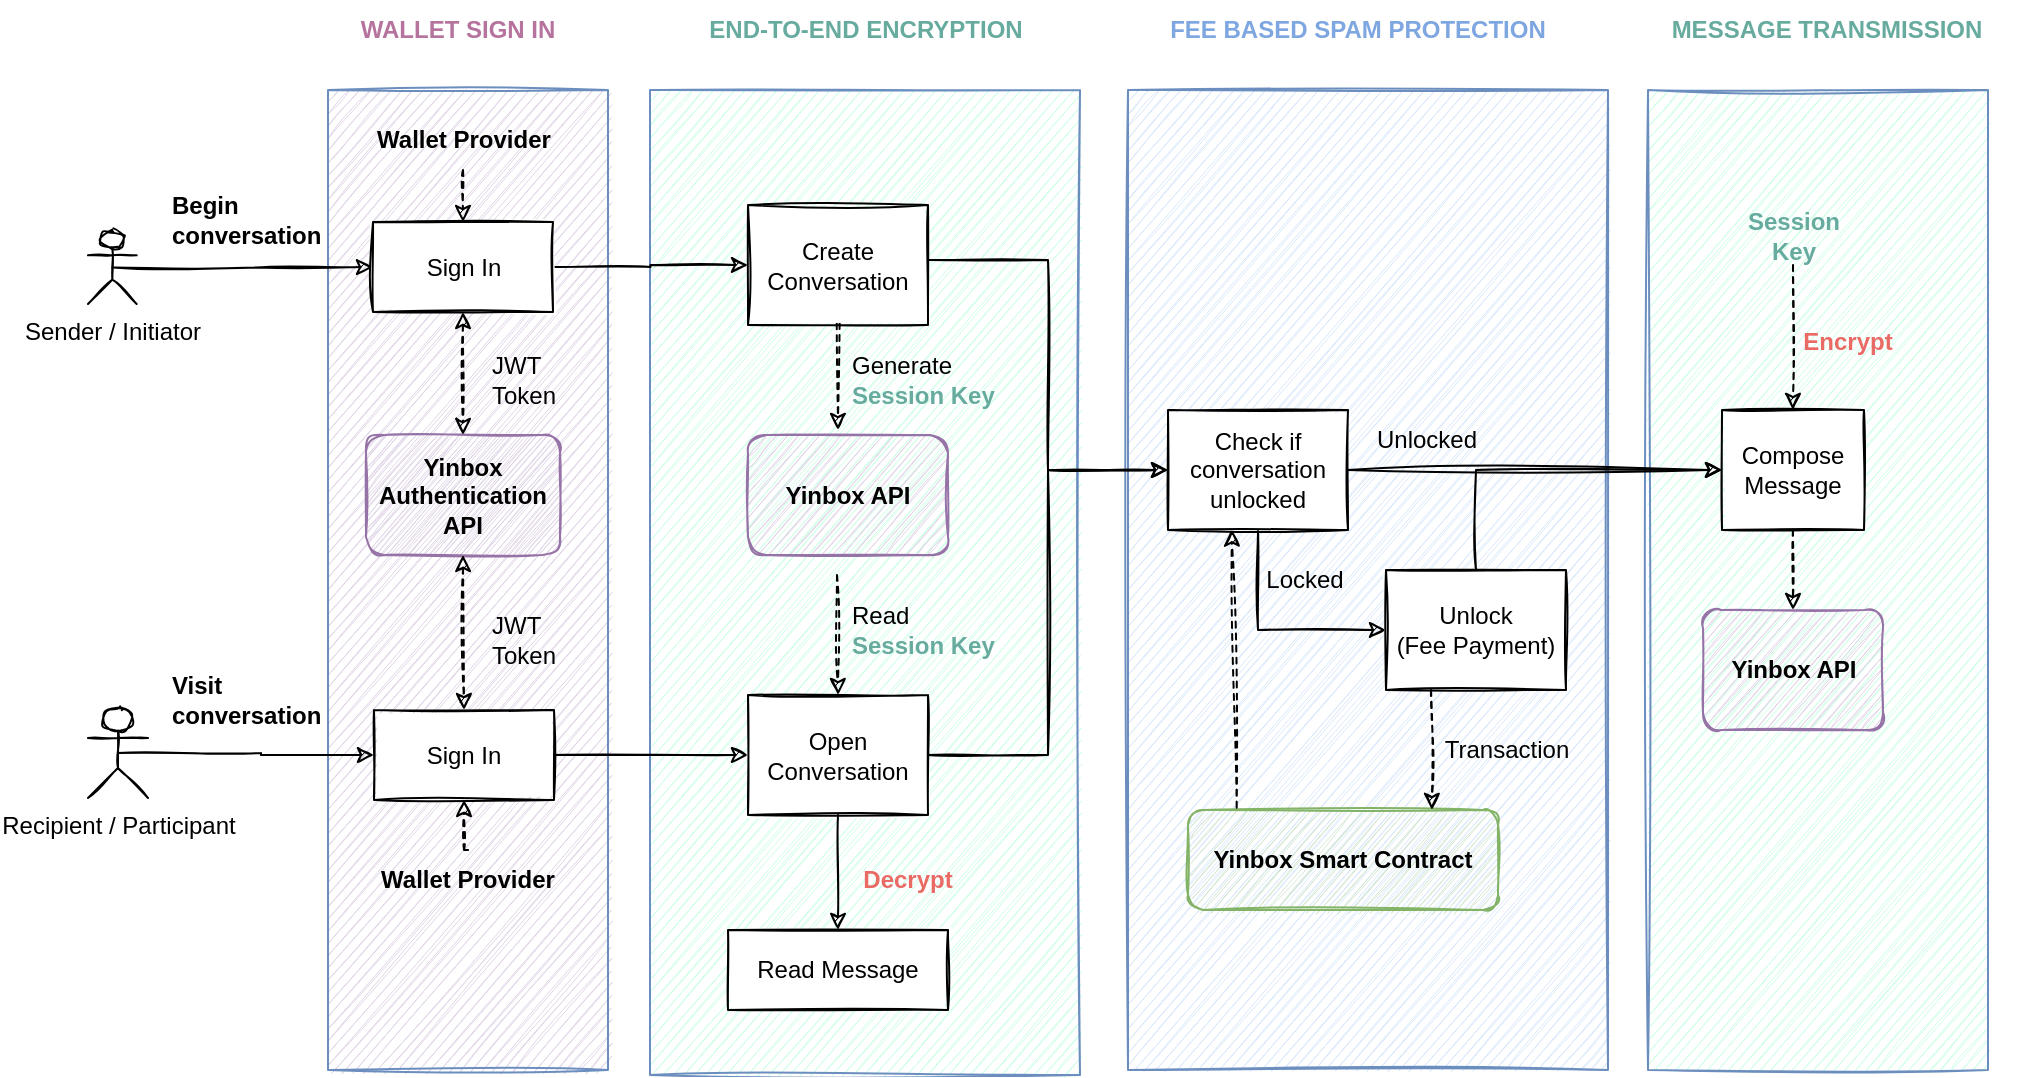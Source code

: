 <mxfile version="20.5.3" type="device"><diagram id="dItS-CcKHMRLm6iRsAD-" name="Page-1"><mxGraphModel dx="2178" dy="726" grid="1" gridSize="10" guides="1" tooltips="1" connect="1" arrows="1" fold="1" page="1" pageScale="1" pageWidth="827" pageHeight="1169" math="0" shadow="0"><root><mxCell id="0"/><mxCell id="1" parent="0"/><mxCell id="Alsz5PATsYGkB-6qdqrF-25" value="" style="rounded=0;whiteSpace=wrap;html=1;fillColor=#E1D5E7;strokeColor=#6c8ebf;sketch=1;" vertex="1" parent="1"><mxGeometry x="-20" y="130" width="140" height="490" as="geometry"/></mxCell><mxCell id="Alsz5PATsYGkB-6qdqrF-16" value="" style="rounded=0;whiteSpace=wrap;html=1;fillColor=#CCFFE6;strokeColor=#6c8ebf;sketch=1;" vertex="1" parent="1"><mxGeometry x="640" y="130" width="170" height="490" as="geometry"/></mxCell><mxCell id="BOXNFUwOsGxEtszsmiaQ-26" value="" style="rounded=0;whiteSpace=wrap;html=1;fillColor=#dae8fc;strokeColor=#6c8ebf;sketch=1;" parent="1" vertex="1"><mxGeometry x="380" y="130" width="240" height="490" as="geometry"/></mxCell><mxCell id="BOXNFUwOsGxEtszsmiaQ-25" value="" style="rounded=0;whiteSpace=wrap;html=1;fillColor=#CCFFE6;strokeColor=#6c8ebf;sketch=1;" parent="1" vertex="1"><mxGeometry x="141" y="130" width="215" height="492.5" as="geometry"/></mxCell><mxCell id="7jkBEtl7xjGfPWOjxQMz-5" style="edgeStyle=orthogonalEdgeStyle;rounded=0;orthogonalLoop=1;jettySize=auto;html=1;exitX=0.5;exitY=0.5;exitDx=0;exitDy=0;exitPerimeter=0;entryX=0;entryY=0.5;entryDx=0;entryDy=0;sketch=1;" parent="1" source="7jkBEtl7xjGfPWOjxQMz-2" target="Alsz5PATsYGkB-6qdqrF-1" edge="1"><mxGeometry relative="1" as="geometry"><mxPoint x="-70" y="155" as="targetPoint"/></mxGeometry></mxCell><mxCell id="7jkBEtl7xjGfPWOjxQMz-2" value="Sender / Initiator" style="shape=umlActor;verticalLabelPosition=bottom;verticalAlign=top;html=1;outlineConnect=0;sketch=1;" parent="1" vertex="1"><mxGeometry x="-140" y="200.5" width="24.33" height="36.5" as="geometry"/></mxCell><mxCell id="7jkBEtl7xjGfPWOjxQMz-6" value="Begin conversation" style="text;html=1;strokeColor=none;fillColor=none;align=left;verticalAlign=middle;whiteSpace=wrap;rounded=0;sketch=1;fontStyle=1" parent="1" vertex="1"><mxGeometry x="-100" y="180" width="60" height="30" as="geometry"/></mxCell><mxCell id="7jkBEtl7xjGfPWOjxQMz-7" value="Compose Message" style="rounded=0;whiteSpace=wrap;html=1;sketch=1;" parent="1" vertex="1"><mxGeometry x="677" y="290" width="71" height="60" as="geometry"/></mxCell><mxCell id="7jkBEtl7xjGfPWOjxQMz-9" value="Yinbox API" style="rounded=1;whiteSpace=wrap;html=1;fillColor=#e1d5e7;strokeColor=#9673a6;sketch=1;fontStyle=1" parent="1" vertex="1"><mxGeometry x="667.5" y="390" width="90" height="60" as="geometry"/></mxCell><mxCell id="7jkBEtl7xjGfPWOjxQMz-12" value="Yinbox Smart Contract" style="rounded=1;whiteSpace=wrap;html=1;fillColor=#d5e8d4;strokeColor=#82b366;sketch=1;fontStyle=1" parent="1" vertex="1"><mxGeometry x="410" y="490" width="155" height="50" as="geometry"/></mxCell><mxCell id="Alsz5PATsYGkB-6qdqrF-41" style="edgeStyle=orthogonalEdgeStyle;rounded=0;orthogonalLoop=1;jettySize=auto;html=1;exitX=0.5;exitY=0.5;exitDx=0;exitDy=0;exitPerimeter=0;entryX=0;entryY=0.5;entryDx=0;entryDy=0;sketch=1;" edge="1" parent="1" source="7jkBEtl7xjGfPWOjxQMz-13" target="Alsz5PATsYGkB-6qdqrF-23"><mxGeometry relative="1" as="geometry"/></mxCell><mxCell id="7jkBEtl7xjGfPWOjxQMz-13" value="Recipient / Participant" style="shape=umlActor;verticalLabelPosition=bottom;verticalAlign=top;html=1;outlineConnect=0;sketch=1;" parent="1" vertex="1"><mxGeometry x="-140" y="439" width="30" height="45" as="geometry"/></mxCell><mxCell id="7jkBEtl7xjGfPWOjxQMz-26" value="" style="endArrow=classic;html=1;rounded=0;dashed=1;sketch=1;" parent="1" edge="1"><mxGeometry width="50" height="50" relative="1" as="geometry"><mxPoint x="235" y="192.5" as="sourcePoint"/><mxPoint x="235" y="300" as="targetPoint"/></mxGeometry></mxCell><mxCell id="BOXNFUwOsGxEtszsmiaQ-45" style="edgeStyle=orthogonalEdgeStyle;rounded=0;orthogonalLoop=1;jettySize=auto;html=1;exitX=1;exitY=0.5;exitDx=0;exitDy=0;entryX=0;entryY=0.5;entryDx=0;entryDy=0;sketch=1;" parent="1" source="7jkBEtl7xjGfPWOjxQMz-27" target="BOXNFUwOsGxEtszsmiaQ-28" edge="1"><mxGeometry relative="1" as="geometry"><mxPoint x="360" y="340" as="targetPoint"/><Array as="points"><mxPoint x="340" y="462"/><mxPoint x="340" y="320"/></Array></mxGeometry></mxCell><mxCell id="7jkBEtl7xjGfPWOjxQMz-27" value="Open Conversation" style="rounded=0;whiteSpace=wrap;html=1;sketch=1;" parent="1" vertex="1"><mxGeometry x="190" y="432.5" width="90" height="60" as="geometry"/></mxCell><mxCell id="7jkBEtl7xjGfPWOjxQMz-31" value="Read Message" style="rounded=0;whiteSpace=wrap;html=1;sketch=1;" parent="1" vertex="1"><mxGeometry x="180" y="550" width="110" height="40" as="geometry"/></mxCell><mxCell id="BOXNFUwOsGxEtszsmiaQ-46" style="edgeStyle=orthogonalEdgeStyle;rounded=0;orthogonalLoop=1;jettySize=auto;html=1;exitX=1;exitY=0.5;exitDx=0;exitDy=0;entryX=0;entryY=0.5;entryDx=0;entryDy=0;sketch=1;" parent="1" source="7jkBEtl7xjGfPWOjxQMz-35" target="BOXNFUwOsGxEtszsmiaQ-28" edge="1"><mxGeometry relative="1" as="geometry"><mxPoint x="370" y="300" as="targetPoint"/><Array as="points"><mxPoint x="280" y="215"/><mxPoint x="340" y="215"/><mxPoint x="340" y="320"/></Array></mxGeometry></mxCell><mxCell id="7jkBEtl7xjGfPWOjxQMz-35" value="Create Conversation" style="rounded=0;whiteSpace=wrap;html=1;sketch=1;" parent="1" vertex="1"><mxGeometry x="190" y="187.5" width="90" height="60" as="geometry"/></mxCell><mxCell id="7jkBEtl7xjGfPWOjxQMz-37" value="Yinbox API" style="rounded=1;whiteSpace=wrap;html=1;fillColor=#e1d5e7;strokeColor=#9673a6;sketch=1;fontStyle=1" parent="1" vertex="1"><mxGeometry x="190" y="302.5" width="100" height="60" as="geometry"/></mxCell><mxCell id="7jkBEtl7xjGfPWOjxQMz-45" value="Visit conversation" style="text;html=1;strokeColor=none;fillColor=none;align=left;verticalAlign=middle;whiteSpace=wrap;rounded=0;sketch=1;fontStyle=1" parent="1" vertex="1"><mxGeometry x="-100" y="420" width="60" height="30" as="geometry"/></mxCell><mxCell id="7jkBEtl7xjGfPWOjxQMz-46" style="edgeStyle=orthogonalEdgeStyle;rounded=0;orthogonalLoop=1;jettySize=auto;html=1;exitX=1;exitY=0.5;exitDx=0;exitDy=0;entryX=0;entryY=0.5;entryDx=0;entryDy=0;sketch=1;" parent="1" edge="1" target="7jkBEtl7xjGfPWOjxQMz-35" source="Alsz5PATsYGkB-6qdqrF-1"><mxGeometry relative="1" as="geometry"><mxPoint x="2.5" y="230" as="sourcePoint"/><mxPoint x="167.5" y="230" as="targetPoint"/></mxGeometry></mxCell><mxCell id="7jkBEtl7xjGfPWOjxQMz-47" value="Generate &lt;b&gt;&lt;font color=&quot;#67ab9f&quot;&gt;Session Key&lt;/font&gt;&lt;/b&gt;" style="text;html=1;strokeColor=none;fillColor=none;align=left;verticalAlign=middle;whiteSpace=wrap;rounded=0;sketch=1;" parent="1" vertex="1"><mxGeometry x="240" y="260" width="75" height="30" as="geometry"/></mxCell><mxCell id="7jkBEtl7xjGfPWOjxQMz-48" value="Read &lt;b&gt;&lt;font color=&quot;#67ab9f&quot;&gt;Session Key&lt;/font&gt;&lt;/b&gt;" style="text;html=1;strokeColor=none;fillColor=none;align=left;verticalAlign=middle;whiteSpace=wrap;rounded=0;sketch=1;" parent="1" vertex="1"><mxGeometry x="240" y="385" width="75" height="30" as="geometry"/></mxCell><mxCell id="BOXNFUwOsGxEtszsmiaQ-2" value="" style="endArrow=classic;html=1;rounded=0;dashed=1;entryX=0.5;entryY=0;entryDx=0;entryDy=0;sketch=1;" parent="1" edge="1" target="7jkBEtl7xjGfPWOjxQMz-27"><mxGeometry width="50" height="50" relative="1" as="geometry"><mxPoint x="234.5" y="372.5" as="sourcePoint"/><mxPoint x="235" y="452.5" as="targetPoint"/></mxGeometry></mxCell><mxCell id="BOXNFUwOsGxEtszsmiaQ-21" style="edgeStyle=orthogonalEdgeStyle;rounded=0;orthogonalLoop=1;jettySize=auto;html=1;exitX=0.5;exitY=1;exitDx=0;exitDy=0;entryX=0.5;entryY=0;entryDx=0;entryDy=0;sketch=1;" parent="1" source="7jkBEtl7xjGfPWOjxQMz-27" target="7jkBEtl7xjGfPWOjxQMz-31" edge="1"><mxGeometry relative="1" as="geometry"><mxPoint x="225" y="532.5" as="sourcePoint"/><mxPoint x="270" y="532.5" as="targetPoint"/></mxGeometry></mxCell><mxCell id="BOXNFUwOsGxEtszsmiaQ-22" value="&lt;font color=&quot;#ea6b66&quot;&gt;Decrypt&lt;/font&gt;" style="text;html=1;strokeColor=none;fillColor=none;align=center;verticalAlign=middle;whiteSpace=wrap;rounded=0;fontStyle=1;labelBackgroundColor=none;sketch=1;" parent="1" vertex="1"><mxGeometry x="240" y="510" width="60" height="30" as="geometry"/></mxCell><mxCell id="BOXNFUwOsGxEtszsmiaQ-27" style="edgeStyle=orthogonalEdgeStyle;rounded=0;orthogonalLoop=1;jettySize=auto;html=1;exitX=0.5;exitY=1;exitDx=0;exitDy=0;entryX=0;entryY=0.5;entryDx=0;entryDy=0;sketch=1;" parent="1" source="BOXNFUwOsGxEtszsmiaQ-28" target="BOXNFUwOsGxEtszsmiaQ-30" edge="1"><mxGeometry relative="1" as="geometry"/></mxCell><mxCell id="BOXNFUwOsGxEtszsmiaQ-28" value="Check if conversation unlocked" style="rounded=0;whiteSpace=wrap;html=1;sketch=1;" parent="1" vertex="1"><mxGeometry x="400" y="290" width="90" height="60" as="geometry"/></mxCell><mxCell id="BOXNFUwOsGxEtszsmiaQ-50" style="edgeStyle=orthogonalEdgeStyle;rounded=0;orthogonalLoop=1;jettySize=auto;html=1;exitX=0.5;exitY=0;exitDx=0;exitDy=0;entryX=0;entryY=0.5;entryDx=0;entryDy=0;sketch=1;" parent="1" source="BOXNFUwOsGxEtszsmiaQ-30" target="7jkBEtl7xjGfPWOjxQMz-7" edge="1"><mxGeometry relative="1" as="geometry"/></mxCell><mxCell id="BOXNFUwOsGxEtszsmiaQ-30" value="Unlock&lt;br&gt;(Fee Payment)" style="rounded=0;whiteSpace=wrap;html=1;sketch=1;" parent="1" vertex="1"><mxGeometry x="509" y="370" width="90" height="60" as="geometry"/></mxCell><mxCell id="BOXNFUwOsGxEtszsmiaQ-33" value="Unlocked" style="text;html=1;strokeColor=none;fillColor=none;align=center;verticalAlign=middle;whiteSpace=wrap;rounded=0;sketch=1;" parent="1" vertex="1"><mxGeometry x="489" y="290" width="81" height="30" as="geometry"/></mxCell><mxCell id="BOXNFUwOsGxEtszsmiaQ-36" style="edgeStyle=orthogonalEdgeStyle;rounded=0;orthogonalLoop=1;jettySize=auto;html=1;exitX=1;exitY=0.5;exitDx=0;exitDy=0;entryX=0;entryY=0.5;entryDx=0;entryDy=0;sketch=1;" parent="1" target="7jkBEtl7xjGfPWOjxQMz-7" edge="1" source="BOXNFUwOsGxEtszsmiaQ-28"><mxGeometry relative="1" as="geometry"><mxPoint x="533" y="319.5" as="sourcePoint"/><mxPoint x="614" y="319.5" as="targetPoint"/></mxGeometry></mxCell><mxCell id="BOXNFUwOsGxEtszsmiaQ-47" value="&lt;b&gt;&lt;font color=&quot;#ea6b66&quot;&gt;Encrypt&lt;/font&gt;&lt;/b&gt;" style="text;html=1;strokeColor=none;fillColor=none;align=center;verticalAlign=middle;whiteSpace=wrap;rounded=0;sketch=1;" parent="1" vertex="1"><mxGeometry x="710" y="241" width="60" height="30" as="geometry"/></mxCell><mxCell id="Alsz5PATsYGkB-6qdqrF-1" value="Sign In" style="rounded=0;whiteSpace=wrap;html=1;sketch=1;" vertex="1" parent="1"><mxGeometry x="2.5" y="196" width="90" height="45" as="geometry"/></mxCell><mxCell id="Alsz5PATsYGkB-6qdqrF-3" value="Yinbox Authentication&lt;br&gt;API" style="rounded=1;whiteSpace=wrap;html=1;fillColor=#e1d5e7;strokeColor=#9673a6;sketch=1;fontStyle=1" vertex="1" parent="1"><mxGeometry x="-1" y="302.5" width="97" height="60" as="geometry"/></mxCell><mxCell id="Alsz5PATsYGkB-6qdqrF-4" value="FEE BASED SPAM PROTECTION" style="text;html=1;strokeColor=none;fillColor=none;align=center;verticalAlign=middle;whiteSpace=wrap;rounded=0;fontStyle=1;sketch=1;fontColor=#7EA6E0;" vertex="1" parent="1"><mxGeometry x="397" y="85" width="196" height="30" as="geometry"/></mxCell><mxCell id="Alsz5PATsYGkB-6qdqrF-7" value="END-TO-END ENCRYPTION" style="text;html=1;strokeColor=none;fillColor=none;align=center;verticalAlign=middle;whiteSpace=wrap;rounded=0;fontStyle=1;sketch=1;fontColor=#67AB9F;" vertex="1" parent="1"><mxGeometry x="163.5" y="85" width="170" height="30" as="geometry"/></mxCell><mxCell id="Alsz5PATsYGkB-6qdqrF-10" value="WALLET SIGN IN" style="text;html=1;strokeColor=none;fillColor=none;align=center;verticalAlign=middle;whiteSpace=wrap;rounded=0;fontStyle=1;sketch=1;fontColor=#B5739D;" vertex="1" parent="1"><mxGeometry x="-40" y="85" width="170" height="30" as="geometry"/></mxCell><mxCell id="Alsz5PATsYGkB-6qdqrF-11" value="&lt;b&gt;&lt;font color=&quot;#67ab9f&quot;&gt;Session Key&lt;/font&gt;&lt;/b&gt;" style="text;html=1;strokeColor=none;fillColor=none;align=center;verticalAlign=middle;whiteSpace=wrap;rounded=0;sketch=1;" vertex="1" parent="1"><mxGeometry x="682.5" y="187.5" width="60" height="30" as="geometry"/></mxCell><mxCell id="Alsz5PATsYGkB-6qdqrF-12" value="" style="endArrow=classic;html=1;rounded=0;dashed=1;entryX=0.5;entryY=0;entryDx=0;entryDy=0;exitX=0.5;exitY=1;exitDx=0;exitDy=0;sketch=1;" edge="1" parent="1" source="Alsz5PATsYGkB-6qdqrF-11" target="7jkBEtl7xjGfPWOjxQMz-7"><mxGeometry width="50" height="50" relative="1" as="geometry"><mxPoint x="664" y="260" as="sourcePoint"/><mxPoint x="664.44" y="290" as="targetPoint"/></mxGeometry></mxCell><mxCell id="Alsz5PATsYGkB-6qdqrF-14" value="MESSAGE TRANSMISSION" style="text;html=1;strokeColor=none;fillColor=none;align=center;verticalAlign=middle;whiteSpace=wrap;rounded=0;fontStyle=1;sketch=1;fontColor=#67AB9F;" vertex="1" parent="1"><mxGeometry x="632" y="85" width="195" height="30" as="geometry"/></mxCell><mxCell id="Alsz5PATsYGkB-6qdqrF-18" value="" style="endArrow=classic;html=1;rounded=0;dashed=1;entryX=0.353;entryY=0.996;entryDx=0;entryDy=0;exitX=0.157;exitY=-0.023;exitDx=0;exitDy=0;exitPerimeter=0;entryPerimeter=0;sketch=1;" edge="1" parent="1" source="7jkBEtl7xjGfPWOjxQMz-12" target="BOXNFUwOsGxEtszsmiaQ-28"><mxGeometry width="50" height="50" relative="1" as="geometry"><mxPoint x="430" y="380" as="sourcePoint"/><mxPoint x="430" y="480" as="targetPoint"/></mxGeometry></mxCell><mxCell id="Alsz5PATsYGkB-6qdqrF-19" value="Locked" style="text;html=1;strokeColor=none;fillColor=none;align=center;verticalAlign=middle;whiteSpace=wrap;rounded=0;sketch=1;" vertex="1" parent="1"><mxGeometry x="428" y="360" width="81" height="30" as="geometry"/></mxCell><mxCell id="Alsz5PATsYGkB-6qdqrF-20" value="" style="endArrow=classic;html=1;rounded=0;dashed=1;exitX=0.25;exitY=1;exitDx=0;exitDy=0;sketch=1;" edge="1" parent="1" source="BOXNFUwOsGxEtszsmiaQ-30"><mxGeometry width="50" height="50" relative="1" as="geometry"><mxPoint x="443.26" y="497.65" as="sourcePoint"/><mxPoint x="532" y="490" as="targetPoint"/></mxGeometry></mxCell><mxCell id="Alsz5PATsYGkB-6qdqrF-21" value="Transaction" style="text;html=1;strokeColor=none;fillColor=none;align=center;verticalAlign=middle;whiteSpace=wrap;rounded=0;sketch=1;" vertex="1" parent="1"><mxGeometry x="529" y="445" width="81" height="30" as="geometry"/></mxCell><mxCell id="Alsz5PATsYGkB-6qdqrF-23" value="Sign In" style="rounded=0;whiteSpace=wrap;html=1;sketch=1;" vertex="1" parent="1"><mxGeometry x="3" y="440" width="90" height="45" as="geometry"/></mxCell><mxCell id="Alsz5PATsYGkB-6qdqrF-27" style="edgeStyle=orthogonalEdgeStyle;rounded=0;orthogonalLoop=1;jettySize=auto;html=1;exitX=1;exitY=0.5;exitDx=0;exitDy=0;entryX=0;entryY=0.5;entryDx=0;entryDy=0;sketch=1;" edge="1" parent="1" source="Alsz5PATsYGkB-6qdqrF-23" target="7jkBEtl7xjGfPWOjxQMz-27"><mxGeometry relative="1" as="geometry"><mxPoint x="102.5" y="228.5" as="sourcePoint"/><mxPoint x="200" y="227.5" as="targetPoint"/></mxGeometry></mxCell><mxCell id="Alsz5PATsYGkB-6qdqrF-31" style="edgeStyle=orthogonalEdgeStyle;rounded=0;orthogonalLoop=1;jettySize=auto;html=1;exitX=0.5;exitY=1;exitDx=0;exitDy=0;entryX=0.5;entryY=0;entryDx=0;entryDy=0;dashed=1;sketch=1;" edge="1" parent="1" source="Alsz5PATsYGkB-6qdqrF-28" target="Alsz5PATsYGkB-6qdqrF-1"><mxGeometry relative="1" as="geometry"/></mxCell><mxCell id="Alsz5PATsYGkB-6qdqrF-28" value="Wallet Provider" style="text;html=1;strokeColor=none;fillColor=none;align=center;verticalAlign=middle;whiteSpace=wrap;rounded=0;fontStyle=1;sketch=1;" vertex="1" parent="1"><mxGeometry x="-2.5" y="140" width="100" height="30" as="geometry"/></mxCell><mxCell id="Alsz5PATsYGkB-6qdqrF-29" value="Wallet Provider" style="text;html=1;strokeColor=none;fillColor=none;align=center;verticalAlign=middle;whiteSpace=wrap;rounded=0;fontStyle=1;sketch=1;" vertex="1" parent="1"><mxGeometry y="510" width="100" height="30" as="geometry"/></mxCell><mxCell id="Alsz5PATsYGkB-6qdqrF-32" style="edgeStyle=orthogonalEdgeStyle;rounded=0;orthogonalLoop=1;jettySize=auto;html=1;entryX=0.5;entryY=1;entryDx=0;entryDy=0;dashed=1;exitX=0.5;exitY=0;exitDx=0;exitDy=0;sketch=1;" edge="1" parent="1" source="Alsz5PATsYGkB-6qdqrF-29" target="Alsz5PATsYGkB-6qdqrF-23"><mxGeometry relative="1" as="geometry"><mxPoint x="50" y="500" as="sourcePoint"/><mxPoint x="54.47" y="440" as="targetPoint"/></mxGeometry></mxCell><mxCell id="Alsz5PATsYGkB-6qdqrF-44" value="" style="endArrow=classic;startArrow=classic;html=1;rounded=0;exitX=0.5;exitY=1;exitDx=0;exitDy=0;entryX=0.5;entryY=0;entryDx=0;entryDy=0;dashed=1;sketch=1;" edge="1" parent="1" source="Alsz5PATsYGkB-6qdqrF-1" target="Alsz5PATsYGkB-6qdqrF-3"><mxGeometry width="50" height="50" relative="1" as="geometry"><mxPoint x="350" y="390" as="sourcePoint"/><mxPoint x="400" y="340" as="targetPoint"/></mxGeometry></mxCell><mxCell id="Alsz5PATsYGkB-6qdqrF-45" value="" style="endArrow=classic;startArrow=classic;html=1;rounded=0;exitX=0.5;exitY=1;exitDx=0;exitDy=0;entryX=0.5;entryY=0;entryDx=0;entryDy=0;dashed=1;sketch=1;" edge="1" parent="1" source="Alsz5PATsYGkB-6qdqrF-3" target="Alsz5PATsYGkB-6qdqrF-23"><mxGeometry width="50" height="50" relative="1" as="geometry"><mxPoint x="44.72" y="362.5" as="sourcePoint"/><mxPoint x="44.72" y="424.0" as="targetPoint"/></mxGeometry></mxCell><mxCell id="Alsz5PATsYGkB-6qdqrF-46" value="JWT Token" style="text;html=1;strokeColor=none;fillColor=none;align=left;verticalAlign=middle;whiteSpace=wrap;rounded=0;sketch=1;" vertex="1" parent="1"><mxGeometry x="60" y="260" width="60" height="30" as="geometry"/></mxCell><mxCell id="Alsz5PATsYGkB-6qdqrF-47" value="JWT Token" style="text;html=1;strokeColor=none;fillColor=none;align=left;verticalAlign=middle;whiteSpace=wrap;rounded=0;sketch=1;" vertex="1" parent="1"><mxGeometry x="60" y="390" width="60" height="30" as="geometry"/></mxCell><mxCell id="Alsz5PATsYGkB-6qdqrF-48" value="" style="endArrow=classic;html=1;rounded=0;dashed=1;entryX=0.5;entryY=0;entryDx=0;entryDy=0;exitX=0.5;exitY=1;exitDx=0;exitDy=0;sketch=1;" edge="1" parent="1" source="7jkBEtl7xjGfPWOjxQMz-7" target="7jkBEtl7xjGfPWOjxQMz-9"><mxGeometry width="50" height="50" relative="1" as="geometry"><mxPoint x="443.26" y="497.65" as="sourcePoint"/><mxPoint x="441.77" y="359.76" as="targetPoint"/></mxGeometry></mxCell></root></mxGraphModel></diagram></mxfile>